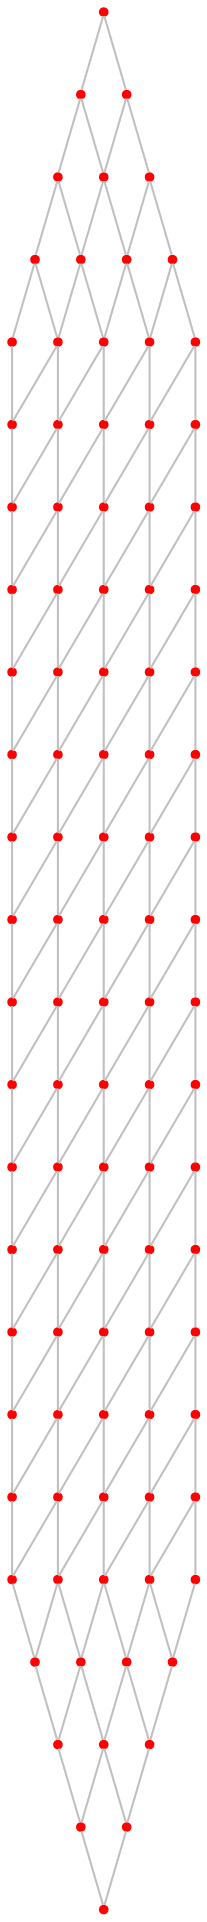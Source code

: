 graph {
	0 [color=red pos="0,0!" shape=point]
	1 [color=red pos="0,1!" shape=point]
	2 [color=red pos="0,2!" shape=point]
	3 [color=red pos="0,3!" shape=point]
	4 [color=red pos="0,4!" shape=point]
	5 [color=red pos="1,0!" shape=point]
	6 [color=red pos="1,1!" shape=point]
	7 [color=red pos="1,2!" shape=point]
	8 [color=red pos="1,3!" shape=point]
	9 [color=red pos="1,4!" shape=point]
	10 [color=red pos="2,0!" shape=point]
	11 [color=red pos="2,1!" shape=point]
	12 [color=red pos="2,2!" shape=point]
	13 [color=red pos="2,3!" shape=point]
	14 [color=red pos="2,4!" shape=point]
	15 [color=red pos="3,0!" shape=point]
	16 [color=red pos="3,1!" shape=point]
	17 [color=red pos="3,2!" shape=point]
	18 [color=red pos="3,3!" shape=point]
	19 [color=red pos="3,4!" shape=point]
	20 [color=red pos="4,0!" shape=point]
	21 [color=red pos="4,1!" shape=point]
	22 [color=red pos="4,2!" shape=point]
	23 [color=red pos="4,3!" shape=point]
	24 [color=red pos="4,4!" shape=point]
	25 [color=red pos="5,0!" shape=point]
	26 [color=red pos="5,1!" shape=point]
	27 [color=red pos="5,2!" shape=point]
	28 [color=red pos="5,3!" shape=point]
	29 [color=red pos="5,4!" shape=point]
	30 [color=red pos="6,0!" shape=point]
	31 [color=red pos="6,1!" shape=point]
	32 [color=red pos="6,2!" shape=point]
	33 [color=red pos="6,3!" shape=point]
	34 [color=red pos="6,4!" shape=point]
	35 [color=red pos="7,0!" shape=point]
	36 [color=red pos="7,1!" shape=point]
	37 [color=red pos="7,2!" shape=point]
	38 [color=red pos="7,3!" shape=point]
	39 [color=red pos="7,4!" shape=point]
	40 [color=red pos="8,0!" shape=point]
	41 [color=red pos="8,1!" shape=point]
	42 [color=red pos="8,2!" shape=point]
	43 [color=red pos="8,3!" shape=point]
	44 [color=red pos="8,4!" shape=point]
	45 [color=red pos="9,0!" shape=point]
	46 [color=red pos="9,1!" shape=point]
	47 [color=red pos="9,2!" shape=point]
	48 [color=red pos="9,3!" shape=point]
	49 [color=red pos="9,4!" shape=point]
	50 [color=red pos="10,0!" shape=point]
	51 [color=red pos="10,1!" shape=point]
	52 [color=red pos="10,2!" shape=point]
	53 [color=red pos="10,3!" shape=point]
	54 [color=red pos="10,4!" shape=point]
	55 [color=red pos="11,0!" shape=point]
	56 [color=red pos="11,1!" shape=point]
	57 [color=red pos="11,2!" shape=point]
	58 [color=red pos="11,3!" shape=point]
	59 [color=red pos="11,4!" shape=point]
	60 [color=red pos="12,0!" shape=point]
	61 [color=red pos="12,1!" shape=point]
	62 [color=red pos="12,2!" shape=point]
	63 [color=red pos="12,3!" shape=point]
	64 [color=red pos="12,4!" shape=point]
	65 [color=red pos="13,0!" shape=point]
	66 [color=red pos="13,1!" shape=point]
	67 [color=red pos="13,2!" shape=point]
	68 [color=red pos="13,3!" shape=point]
	69 [color=red pos="13,4!" shape=point]
	70 [color=red pos="14,0!" shape=point]
	71 [color=red pos="14,1!" shape=point]
	72 [color=red pos="14,2!" shape=point]
	73 [color=red pos="14,3!" shape=point]
	74 [color=red pos="14,4!" shape=point]
	75 [color=red pos="15,0!" shape=point]
	76 [color=red pos="15,1!" shape=point]
	77 [color=red pos="15,2!" shape=point]
	78 [color=red pos="15,3!" shape=point]
	79 [color=red pos="15,4!" shape=point]
	80 [color=red pos="16,0!" shape=point]
	81 [color=red pos="16,1!" shape=point]
	82 [color=red pos="16,2!" shape=point]
	83 [color=red pos="16,3!" shape=point]
	84 [color=red pos="16,4!" shape=point]
	85 [color=red pos="17,0!" shape=point]
	86 [color=red pos="17,1!" shape=point]
	87 [color=red pos="17,2!" shape=point]
	88 [color=red pos="17,3!" shape=point]
	89 [color=red pos="17,4!" shape=point]
	90 [color=red pos="18,0!" shape=point]
	91 [color=red pos="18,1!" shape=point]
	92 [color=red pos="18,2!" shape=point]
	93 [color=red pos="18,3!" shape=point]
	94 [color=red pos="18,4!" shape=point]
	95 [color=red pos="19,0!" shape=point]
	96 [color=red pos="19,1!" shape=point]
	97 [color=red pos="19,2!" shape=point]
	98 [color=red pos="19,3!" shape=point]
	99 [color=red pos="19,4!" shape=point]
	0 -- 1 [color=gray]
	0 -- 5 [color=gray]
	1 -- 2 [color=gray]
	1 -- 6 [color=gray]
	2 -- 3 [color=gray]
	2 -- 7 [color=gray]
	3 -- 4 [color=gray]
	3 -- 8 [color=gray]
	4 -- 9 [color=gray]
	5 -- 6 [color=gray]
	5 -- 10 [color=gray]
	6 -- 7 [color=gray]
	6 -- 11 [color=gray]
	7 -- 8 [color=gray]
	7 -- 12 [color=gray]
	8 -- 9 [color=gray]
	8 -- 13 [color=gray]
	9 -- 14 [color=gray]
	10 -- 11 [color=gray]
	10 -- 15 [color=gray]
	11 -- 12 [color=gray]
	11 -- 16 [color=gray]
	12 -- 13 [color=gray]
	12 -- 17 [color=gray]
	13 -- 14 [color=gray]
	13 -- 18 [color=gray]
	14 -- 19 [color=gray]
	15 -- 16 [color=gray]
	15 -- 20 [color=gray]
	16 -- 17 [color=gray]
	16 -- 21 [color=gray]
	17 -- 18 [color=gray]
	17 -- 22 [color=gray]
	18 -- 19 [color=gray]
	18 -- 23 [color=gray]
	19 -- 24 [color=gray]
	20 -- 21 [color=gray]
	20 -- 25 [color=gray]
	21 -- 22 [color=gray]
	21 -- 26 [color=gray]
	22 -- 23 [color=gray]
	22 -- 27 [color=gray]
	23 -- 24 [color=gray]
	23 -- 28 [color=gray]
	24 -- 29 [color=gray]
	25 -- 26 [color=gray]
	25 -- 30 [color=gray]
	26 -- 27 [color=gray]
	26 -- 31 [color=gray]
	27 -- 28 [color=gray]
	27 -- 32 [color=gray]
	28 -- 29 [color=gray]
	28 -- 33 [color=gray]
	29 -- 34 [color=gray]
	30 -- 31 [color=gray]
	30 -- 35 [color=gray]
	31 -- 32 [color=gray]
	31 -- 36 [color=gray]
	32 -- 33 [color=gray]
	32 -- 37 [color=gray]
	33 -- 34 [color=gray]
	33 -- 38 [color=gray]
	34 -- 39 [color=gray]
	35 -- 36 [color=gray]
	35 -- 40 [color=gray]
	36 -- 37 [color=gray]
	36 -- 41 [color=gray]
	37 -- 38 [color=gray]
	37 -- 42 [color=gray]
	38 -- 39 [color=gray]
	38 -- 43 [color=gray]
	39 -- 44 [color=gray]
	40 -- 41 [color=gray]
	40 -- 45 [color=gray]
	41 -- 42 [color=gray]
	41 -- 46 [color=gray]
	42 -- 43 [color=gray]
	42 -- 47 [color=gray]
	43 -- 44 [color=gray]
	43 -- 48 [color=gray]
	44 -- 49 [color=gray]
	45 -- 46 [color=gray]
	45 -- 50 [color=gray]
	46 -- 47 [color=gray]
	46 -- 51 [color=gray]
	47 -- 48 [color=gray]
	47 -- 52 [color=gray]
	48 -- 49 [color=gray]
	48 -- 53 [color=gray]
	49 -- 54 [color=gray]
	50 -- 51 [color=gray]
	50 -- 55 [color=gray]
	51 -- 52 [color=gray]
	51 -- 56 [color=gray]
	52 -- 53 [color=gray]
	52 -- 57 [color=gray]
	53 -- 54 [color=gray]
	53 -- 58 [color=gray]
	54 -- 59 [color=gray]
	55 -- 56 [color=gray]
	55 -- 60 [color=gray]
	56 -- 57 [color=gray]
	56 -- 61 [color=gray]
	57 -- 58 [color=gray]
	57 -- 62 [color=gray]
	58 -- 59 [color=gray]
	58 -- 63 [color=gray]
	59 -- 64 [color=gray]
	60 -- 61 [color=gray]
	60 -- 65 [color=gray]
	61 -- 62 [color=gray]
	61 -- 66 [color=gray]
	62 -- 63 [color=gray]
	62 -- 67 [color=gray]
	63 -- 64 [color=gray]
	63 -- 68 [color=gray]
	64 -- 69 [color=gray]
	65 -- 66 [color=gray]
	65 -- 70 [color=gray]
	66 -- 67 [color=gray]
	66 -- 71 [color=gray]
	67 -- 68 [color=gray]
	67 -- 72 [color=gray]
	68 -- 69 [color=gray]
	68 -- 73 [color=gray]
	69 -- 74 [color=gray]
	70 -- 71 [color=gray]
	70 -- 75 [color=gray]
	71 -- 72 [color=gray]
	71 -- 76 [color=gray]
	72 -- 73 [color=gray]
	72 -- 77 [color=gray]
	73 -- 74 [color=gray]
	73 -- 78 [color=gray]
	74 -- 79 [color=gray]
	75 -- 76 [color=gray]
	75 -- 80 [color=gray]
	76 -- 77 [color=gray]
	76 -- 81 [color=gray]
	77 -- 78 [color=gray]
	77 -- 82 [color=gray]
	78 -- 79 [color=gray]
	78 -- 83 [color=gray]
	79 -- 84 [color=gray]
	80 -- 81 [color=gray]
	80 -- 85 [color=gray]
	81 -- 82 [color=gray]
	81 -- 86 [color=gray]
	82 -- 83 [color=gray]
	82 -- 87 [color=gray]
	83 -- 84 [color=gray]
	83 -- 88 [color=gray]
	84 -- 89 [color=gray]
	85 -- 86 [color=gray]
	85 -- 90 [color=gray]
	86 -- 87 [color=gray]
	86 -- 91 [color=gray]
	87 -- 88 [color=gray]
	87 -- 92 [color=gray]
	88 -- 89 [color=gray]
	88 -- 93 [color=gray]
	89 -- 94 [color=gray]
	90 -- 91 [color=gray]
	90 -- 95 [color=gray]
	91 -- 92 [color=gray]
	91 -- 96 [color=gray]
	92 -- 93 [color=gray]
	92 -- 97 [color=gray]
	93 -- 94 [color=gray]
	93 -- 98 [color=gray]
	94 -- 99 [color=gray]
	95 -- 96 [color=gray]
	96 -- 97 [color=gray]
	97 -- 98 [color=gray]
	98 -- 99 [color=gray]
}
